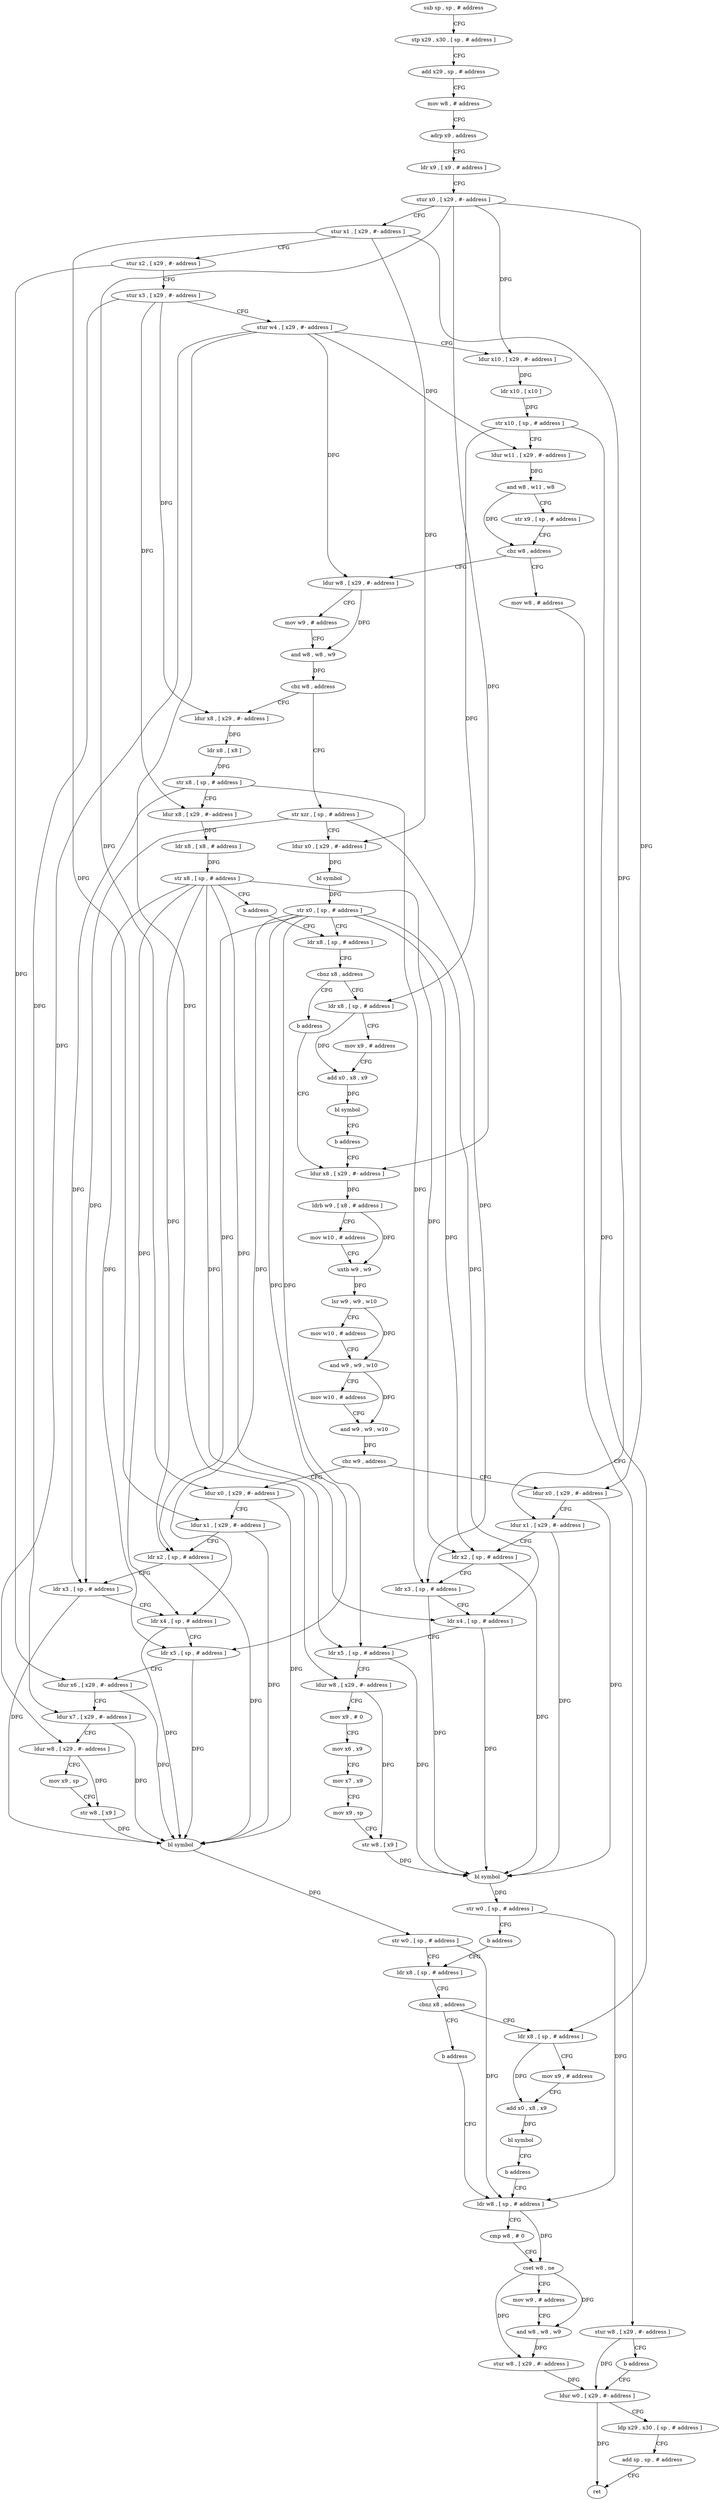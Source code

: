 digraph "func" {
"4228520" [label = "sub sp , sp , # address" ]
"4228524" [label = "stp x29 , x30 , [ sp , # address ]" ]
"4228528" [label = "add x29 , sp , # address" ]
"4228532" [label = "mov w8 , # address" ]
"4228536" [label = "adrp x9 , address" ]
"4228540" [label = "ldr x9 , [ x9 , # address ]" ]
"4228544" [label = "stur x0 , [ x29 , #- address ]" ]
"4228548" [label = "stur x1 , [ x29 , #- address ]" ]
"4228552" [label = "stur x2 , [ x29 , #- address ]" ]
"4228556" [label = "stur x3 , [ x29 , #- address ]" ]
"4228560" [label = "stur w4 , [ x29 , #- address ]" ]
"4228564" [label = "ldur x10 , [ x29 , #- address ]" ]
"4228568" [label = "ldr x10 , [ x10 ]" ]
"4228572" [label = "str x10 , [ sp , # address ]" ]
"4228576" [label = "ldur w11 , [ x29 , #- address ]" ]
"4228580" [label = "and w8 , w11 , w8" ]
"4228584" [label = "str x9 , [ sp , # address ]" ]
"4228588" [label = "cbz w8 , address" ]
"4228604" [label = "ldur w8 , [ x29 , #- address ]" ]
"4228592" [label = "mov w8 , # address" ]
"4228608" [label = "mov w9 , # address" ]
"4228612" [label = "and w8 , w8 , w9" ]
"4228616" [label = "cbz w8 , address" ]
"4228648" [label = "str xzr , [ sp , # address ]" ]
"4228620" [label = "ldur x8 , [ x29 , #- address ]" ]
"4228596" [label = "stur w8 , [ x29 , #- address ]" ]
"4228600" [label = "b address" ]
"4228904" [label = "ldur w0 , [ x29 , #- address ]" ]
"4228652" [label = "ldur x0 , [ x29 , #- address ]" ]
"4228656" [label = "bl symbol" ]
"4228660" [label = "str x0 , [ sp , # address ]" ]
"4228664" [label = "ldr x8 , [ sp , # address ]" ]
"4228624" [label = "ldr x8 , [ x8 ]" ]
"4228628" [label = "str x8 , [ sp , # address ]" ]
"4228632" [label = "ldur x8 , [ x29 , #- address ]" ]
"4228636" [label = "ldr x8 , [ x8 , # address ]" ]
"4228640" [label = "str x8 , [ sp , # address ]" ]
"4228644" [label = "b address" ]
"4228908" [label = "ldp x29 , x30 , [ sp , # address ]" ]
"4228912" [label = "add sp , sp , # address" ]
"4228916" [label = "ret" ]
"4228676" [label = "ldr x8 , [ sp , # address ]" ]
"4228680" [label = "mov x9 , # address" ]
"4228684" [label = "add x0 , x8 , x9" ]
"4228688" [label = "bl symbol" ]
"4228692" [label = "b address" ]
"4228696" [label = "ldur x8 , [ x29 , #- address ]" ]
"4228672" [label = "b address" ]
"4228668" [label = "cbnz x8 , address" ]
"4228700" [label = "ldrb w9 , [ x8 , # address ]" ]
"4228704" [label = "mov w10 , # address" ]
"4228708" [label = "uxtb w9 , w9" ]
"4228712" [label = "lsr w9 , w9 , w10" ]
"4228716" [label = "mov w10 , # address" ]
"4228720" [label = "and w9 , w9 , w10" ]
"4228724" [label = "mov w10 , # address" ]
"4228728" [label = "and w9 , w9 , w10" ]
"4228732" [label = "cbz w9 , address" ]
"4228796" [label = "ldur x0 , [ x29 , #- address ]" ]
"4228736" [label = "ldur x0 , [ x29 , #- address ]" ]
"4228800" [label = "ldur x1 , [ x29 , #- address ]" ]
"4228804" [label = "ldr x2 , [ sp , # address ]" ]
"4228808" [label = "ldr x3 , [ sp , # address ]" ]
"4228812" [label = "ldr x4 , [ sp , # address ]" ]
"4228816" [label = "ldr x5 , [ sp , # address ]" ]
"4228820" [label = "ldur x6 , [ x29 , #- address ]" ]
"4228824" [label = "ldur x7 , [ x29 , #- address ]" ]
"4228828" [label = "ldur w8 , [ x29 , #- address ]" ]
"4228832" [label = "mov x9 , sp" ]
"4228836" [label = "str w8 , [ x9 ]" ]
"4228840" [label = "bl symbol" ]
"4228844" [label = "str w0 , [ sp , # address ]" ]
"4228848" [label = "ldr x8 , [ sp , # address ]" ]
"4228740" [label = "ldur x1 , [ x29 , #- address ]" ]
"4228744" [label = "ldr x2 , [ sp , # address ]" ]
"4228748" [label = "ldr x3 , [ sp , # address ]" ]
"4228752" [label = "ldr x4 , [ sp , # address ]" ]
"4228756" [label = "ldr x5 , [ sp , # address ]" ]
"4228760" [label = "ldur w8 , [ x29 , #- address ]" ]
"4228764" [label = "mov x9 , # 0" ]
"4228768" [label = "mov x6 , x9" ]
"4228772" [label = "mov x7 , x9" ]
"4228776" [label = "mov x9 , sp" ]
"4228780" [label = "str w8 , [ x9 ]" ]
"4228784" [label = "bl symbol" ]
"4228788" [label = "str w0 , [ sp , # address ]" ]
"4228792" [label = "b address" ]
"4228860" [label = "ldr x8 , [ sp , # address ]" ]
"4228864" [label = "mov x9 , # address" ]
"4228868" [label = "add x0 , x8 , x9" ]
"4228872" [label = "bl symbol" ]
"4228876" [label = "b address" ]
"4228880" [label = "ldr w8 , [ sp , # address ]" ]
"4228856" [label = "b address" ]
"4228852" [label = "cbnz x8 , address" ]
"4228884" [label = "cmp w8 , # 0" ]
"4228888" [label = "cset w8 , ne" ]
"4228892" [label = "mov w9 , # address" ]
"4228896" [label = "and w8 , w8 , w9" ]
"4228900" [label = "stur w8 , [ x29 , #- address ]" ]
"4228520" -> "4228524" [ label = "CFG" ]
"4228524" -> "4228528" [ label = "CFG" ]
"4228528" -> "4228532" [ label = "CFG" ]
"4228532" -> "4228536" [ label = "CFG" ]
"4228536" -> "4228540" [ label = "CFG" ]
"4228540" -> "4228544" [ label = "CFG" ]
"4228544" -> "4228548" [ label = "CFG" ]
"4228544" -> "4228564" [ label = "DFG" ]
"4228544" -> "4228696" [ label = "DFG" ]
"4228544" -> "4228796" [ label = "DFG" ]
"4228544" -> "4228736" [ label = "DFG" ]
"4228548" -> "4228552" [ label = "CFG" ]
"4228548" -> "4228652" [ label = "DFG" ]
"4228548" -> "4228800" [ label = "DFG" ]
"4228548" -> "4228740" [ label = "DFG" ]
"4228552" -> "4228556" [ label = "CFG" ]
"4228552" -> "4228820" [ label = "DFG" ]
"4228556" -> "4228560" [ label = "CFG" ]
"4228556" -> "4228620" [ label = "DFG" ]
"4228556" -> "4228632" [ label = "DFG" ]
"4228556" -> "4228824" [ label = "DFG" ]
"4228560" -> "4228564" [ label = "CFG" ]
"4228560" -> "4228576" [ label = "DFG" ]
"4228560" -> "4228604" [ label = "DFG" ]
"4228560" -> "4228828" [ label = "DFG" ]
"4228560" -> "4228760" [ label = "DFG" ]
"4228564" -> "4228568" [ label = "DFG" ]
"4228568" -> "4228572" [ label = "DFG" ]
"4228572" -> "4228576" [ label = "CFG" ]
"4228572" -> "4228676" [ label = "DFG" ]
"4228572" -> "4228860" [ label = "DFG" ]
"4228576" -> "4228580" [ label = "DFG" ]
"4228580" -> "4228584" [ label = "CFG" ]
"4228580" -> "4228588" [ label = "DFG" ]
"4228584" -> "4228588" [ label = "CFG" ]
"4228588" -> "4228604" [ label = "CFG" ]
"4228588" -> "4228592" [ label = "CFG" ]
"4228604" -> "4228608" [ label = "CFG" ]
"4228604" -> "4228612" [ label = "DFG" ]
"4228592" -> "4228596" [ label = "CFG" ]
"4228608" -> "4228612" [ label = "CFG" ]
"4228612" -> "4228616" [ label = "DFG" ]
"4228616" -> "4228648" [ label = "CFG" ]
"4228616" -> "4228620" [ label = "CFG" ]
"4228648" -> "4228652" [ label = "CFG" ]
"4228648" -> "4228808" [ label = "DFG" ]
"4228648" -> "4228748" [ label = "DFG" ]
"4228620" -> "4228624" [ label = "DFG" ]
"4228596" -> "4228600" [ label = "CFG" ]
"4228596" -> "4228904" [ label = "DFG" ]
"4228600" -> "4228904" [ label = "CFG" ]
"4228904" -> "4228908" [ label = "CFG" ]
"4228904" -> "4228916" [ label = "DFG" ]
"4228652" -> "4228656" [ label = "DFG" ]
"4228656" -> "4228660" [ label = "DFG" ]
"4228660" -> "4228664" [ label = "CFG" ]
"4228660" -> "4228804" [ label = "DFG" ]
"4228660" -> "4228812" [ label = "DFG" ]
"4228660" -> "4228816" [ label = "DFG" ]
"4228660" -> "4228744" [ label = "DFG" ]
"4228660" -> "4228752" [ label = "DFG" ]
"4228660" -> "4228756" [ label = "DFG" ]
"4228664" -> "4228668" [ label = "CFG" ]
"4228624" -> "4228628" [ label = "DFG" ]
"4228628" -> "4228632" [ label = "CFG" ]
"4228628" -> "4228808" [ label = "DFG" ]
"4228628" -> "4228748" [ label = "DFG" ]
"4228632" -> "4228636" [ label = "DFG" ]
"4228636" -> "4228640" [ label = "DFG" ]
"4228640" -> "4228644" [ label = "CFG" ]
"4228640" -> "4228804" [ label = "DFG" ]
"4228640" -> "4228812" [ label = "DFG" ]
"4228640" -> "4228816" [ label = "DFG" ]
"4228640" -> "4228744" [ label = "DFG" ]
"4228640" -> "4228752" [ label = "DFG" ]
"4228640" -> "4228756" [ label = "DFG" ]
"4228644" -> "4228664" [ label = "CFG" ]
"4228908" -> "4228912" [ label = "CFG" ]
"4228912" -> "4228916" [ label = "CFG" ]
"4228676" -> "4228680" [ label = "CFG" ]
"4228676" -> "4228684" [ label = "DFG" ]
"4228680" -> "4228684" [ label = "CFG" ]
"4228684" -> "4228688" [ label = "DFG" ]
"4228688" -> "4228692" [ label = "CFG" ]
"4228692" -> "4228696" [ label = "CFG" ]
"4228696" -> "4228700" [ label = "DFG" ]
"4228672" -> "4228696" [ label = "CFG" ]
"4228668" -> "4228676" [ label = "CFG" ]
"4228668" -> "4228672" [ label = "CFG" ]
"4228700" -> "4228704" [ label = "CFG" ]
"4228700" -> "4228708" [ label = "DFG" ]
"4228704" -> "4228708" [ label = "CFG" ]
"4228708" -> "4228712" [ label = "DFG" ]
"4228712" -> "4228716" [ label = "CFG" ]
"4228712" -> "4228720" [ label = "DFG" ]
"4228716" -> "4228720" [ label = "CFG" ]
"4228720" -> "4228724" [ label = "CFG" ]
"4228720" -> "4228728" [ label = "DFG" ]
"4228724" -> "4228728" [ label = "CFG" ]
"4228728" -> "4228732" [ label = "DFG" ]
"4228732" -> "4228796" [ label = "CFG" ]
"4228732" -> "4228736" [ label = "CFG" ]
"4228796" -> "4228800" [ label = "CFG" ]
"4228796" -> "4228840" [ label = "DFG" ]
"4228736" -> "4228740" [ label = "CFG" ]
"4228736" -> "4228784" [ label = "DFG" ]
"4228800" -> "4228804" [ label = "CFG" ]
"4228800" -> "4228840" [ label = "DFG" ]
"4228804" -> "4228808" [ label = "CFG" ]
"4228804" -> "4228840" [ label = "DFG" ]
"4228808" -> "4228812" [ label = "CFG" ]
"4228808" -> "4228840" [ label = "DFG" ]
"4228812" -> "4228816" [ label = "CFG" ]
"4228812" -> "4228840" [ label = "DFG" ]
"4228816" -> "4228820" [ label = "CFG" ]
"4228816" -> "4228840" [ label = "DFG" ]
"4228820" -> "4228824" [ label = "CFG" ]
"4228820" -> "4228840" [ label = "DFG" ]
"4228824" -> "4228828" [ label = "CFG" ]
"4228824" -> "4228840" [ label = "DFG" ]
"4228828" -> "4228832" [ label = "CFG" ]
"4228828" -> "4228836" [ label = "DFG" ]
"4228832" -> "4228836" [ label = "CFG" ]
"4228836" -> "4228840" [ label = "DFG" ]
"4228840" -> "4228844" [ label = "DFG" ]
"4228844" -> "4228848" [ label = "CFG" ]
"4228844" -> "4228880" [ label = "DFG" ]
"4228848" -> "4228852" [ label = "CFG" ]
"4228740" -> "4228744" [ label = "CFG" ]
"4228740" -> "4228784" [ label = "DFG" ]
"4228744" -> "4228748" [ label = "CFG" ]
"4228744" -> "4228784" [ label = "DFG" ]
"4228748" -> "4228752" [ label = "CFG" ]
"4228748" -> "4228784" [ label = "DFG" ]
"4228752" -> "4228756" [ label = "CFG" ]
"4228752" -> "4228784" [ label = "DFG" ]
"4228756" -> "4228760" [ label = "CFG" ]
"4228756" -> "4228784" [ label = "DFG" ]
"4228760" -> "4228764" [ label = "CFG" ]
"4228760" -> "4228780" [ label = "DFG" ]
"4228764" -> "4228768" [ label = "CFG" ]
"4228768" -> "4228772" [ label = "CFG" ]
"4228772" -> "4228776" [ label = "CFG" ]
"4228776" -> "4228780" [ label = "CFG" ]
"4228780" -> "4228784" [ label = "DFG" ]
"4228784" -> "4228788" [ label = "DFG" ]
"4228788" -> "4228792" [ label = "CFG" ]
"4228788" -> "4228880" [ label = "DFG" ]
"4228792" -> "4228848" [ label = "CFG" ]
"4228860" -> "4228864" [ label = "CFG" ]
"4228860" -> "4228868" [ label = "DFG" ]
"4228864" -> "4228868" [ label = "CFG" ]
"4228868" -> "4228872" [ label = "DFG" ]
"4228872" -> "4228876" [ label = "CFG" ]
"4228876" -> "4228880" [ label = "CFG" ]
"4228880" -> "4228884" [ label = "CFG" ]
"4228880" -> "4228888" [ label = "DFG" ]
"4228856" -> "4228880" [ label = "CFG" ]
"4228852" -> "4228860" [ label = "CFG" ]
"4228852" -> "4228856" [ label = "CFG" ]
"4228884" -> "4228888" [ label = "CFG" ]
"4228888" -> "4228892" [ label = "CFG" ]
"4228888" -> "4228896" [ label = "DFG" ]
"4228888" -> "4228900" [ label = "DFG" ]
"4228892" -> "4228896" [ label = "CFG" ]
"4228896" -> "4228900" [ label = "DFG" ]
"4228900" -> "4228904" [ label = "DFG" ]
}
